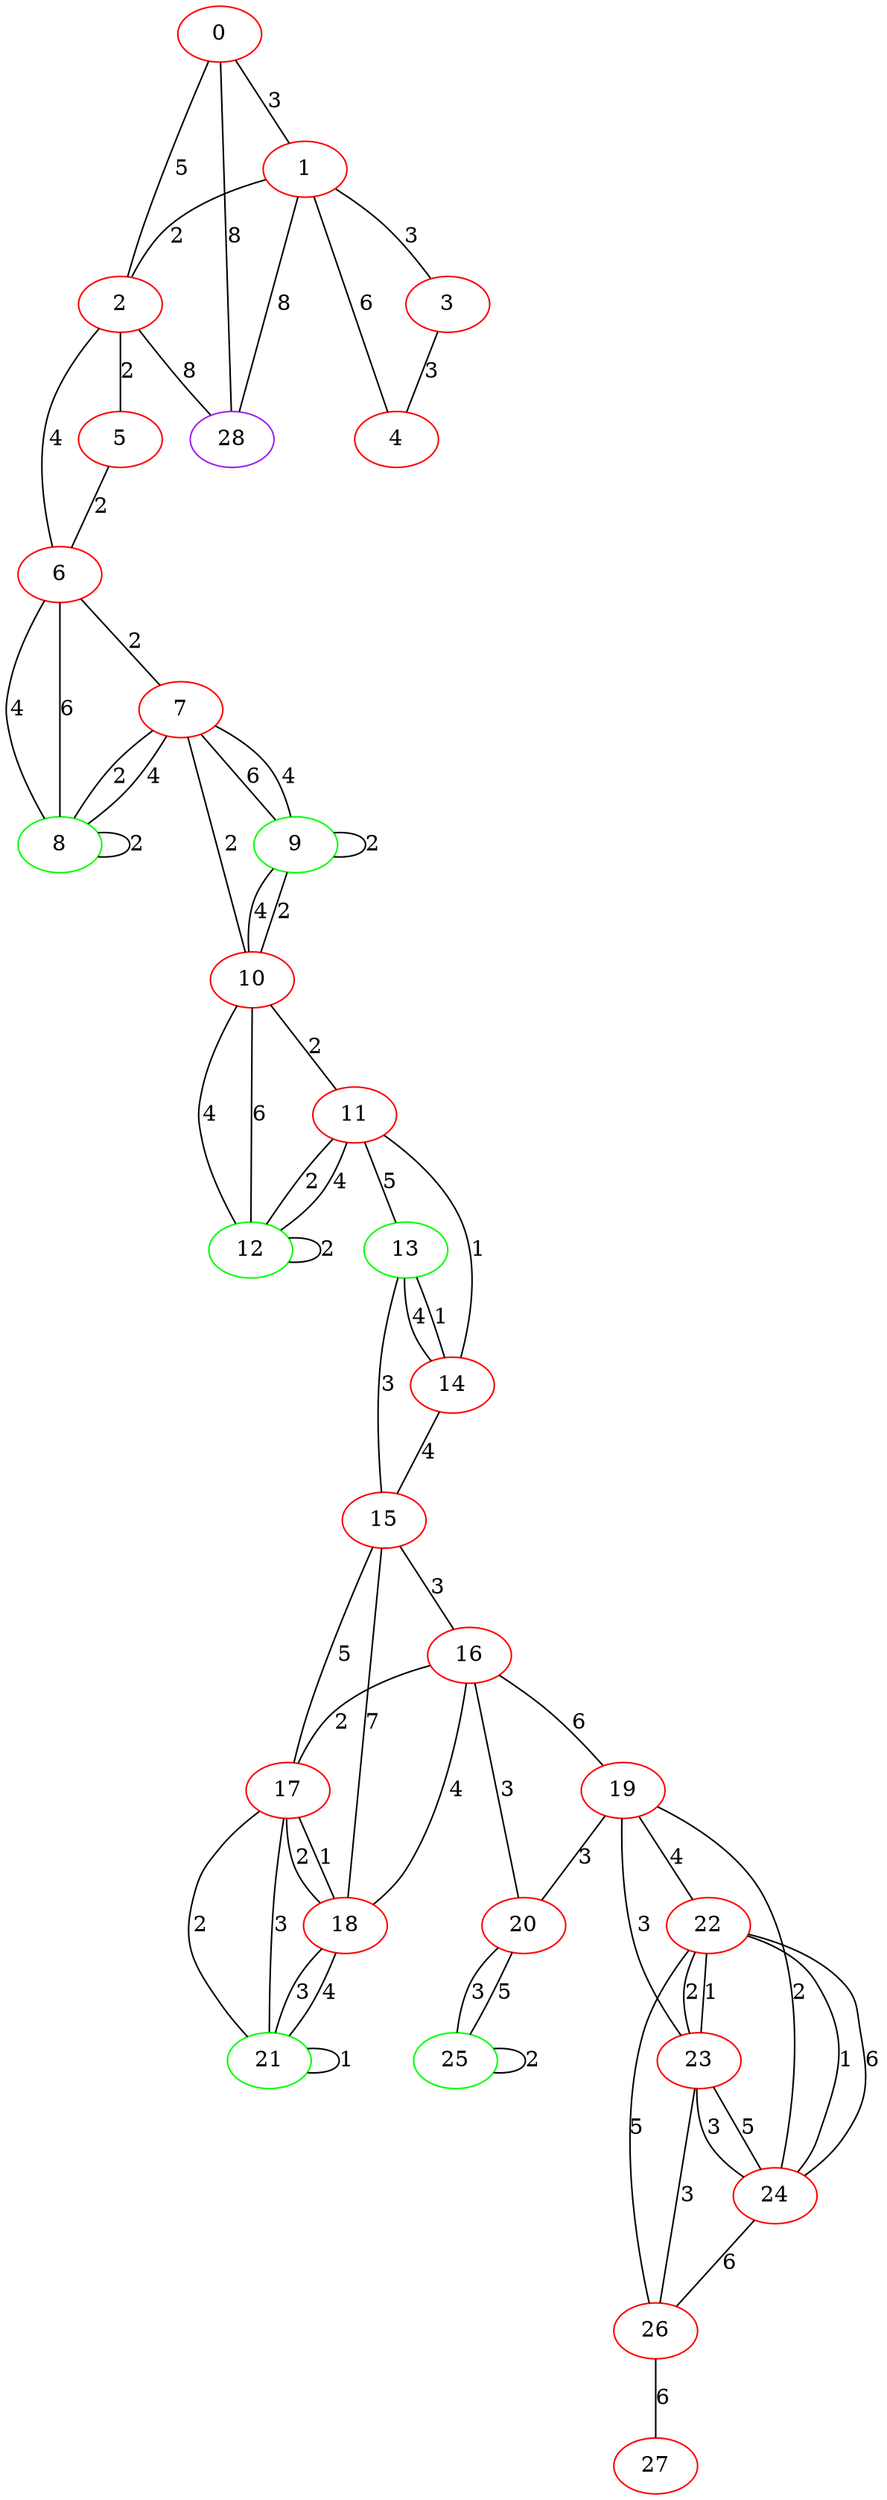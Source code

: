 graph "" {
0 [color=red, weight=1];
1 [color=red, weight=1];
2 [color=red, weight=1];
3 [color=red, weight=1];
4 [color=red, weight=1];
5 [color=red, weight=1];
6 [color=red, weight=1];
7 [color=red, weight=1];
8 [color=green, weight=2];
9 [color=green, weight=2];
10 [color=red, weight=1];
11 [color=red, weight=1];
12 [color=green, weight=2];
13 [color=green, weight=2];
14 [color=red, weight=1];
15 [color=red, weight=1];
16 [color=red, weight=1];
17 [color=red, weight=1];
18 [color=red, weight=1];
19 [color=red, weight=1];
20 [color=red, weight=1];
21 [color=green, weight=2];
22 [color=red, weight=1];
23 [color=red, weight=1];
24 [color=red, weight=1];
25 [color=green, weight=2];
26 [color=red, weight=1];
27 [color=red, weight=1];
28 [color=purple, weight=4];
0 -- 1  [key=0, label=3];
0 -- 2  [key=0, label=5];
0 -- 28  [key=0, label=8];
1 -- 28  [key=0, label=8];
1 -- 2  [key=0, label=2];
1 -- 3  [key=0, label=3];
1 -- 4  [key=0, label=6];
2 -- 28  [key=0, label=8];
2 -- 5  [key=0, label=2];
2 -- 6  [key=0, label=4];
3 -- 4  [key=0, label=3];
5 -- 6  [key=0, label=2];
6 -- 8  [key=0, label=4];
6 -- 8  [key=1, label=6];
6 -- 7  [key=0, label=2];
7 -- 8  [key=0, label=2];
7 -- 8  [key=1, label=4];
7 -- 9  [key=0, label=6];
7 -- 9  [key=1, label=4];
7 -- 10  [key=0, label=2];
8 -- 8  [key=0, label=2];
9 -- 9  [key=0, label=2];
9 -- 10  [key=0, label=4];
9 -- 10  [key=1, label=2];
10 -- 11  [key=0, label=2];
10 -- 12  [key=0, label=4];
10 -- 12  [key=1, label=6];
11 -- 12  [key=0, label=2];
11 -- 12  [key=1, label=4];
11 -- 13  [key=0, label=5];
11 -- 14  [key=0, label=1];
12 -- 12  [key=0, label=2];
13 -- 14  [key=0, label=4];
13 -- 14  [key=1, label=1];
13 -- 15  [key=0, label=3];
14 -- 15  [key=0, label=4];
15 -- 16  [key=0, label=3];
15 -- 17  [key=0, label=5];
15 -- 18  [key=0, label=7];
16 -- 17  [key=0, label=2];
16 -- 18  [key=0, label=4];
16 -- 19  [key=0, label=6];
16 -- 20  [key=0, label=3];
17 -- 18  [key=0, label=2];
17 -- 18  [key=1, label=1];
17 -- 21  [key=0, label=2];
17 -- 21  [key=1, label=3];
18 -- 21  [key=0, label=3];
18 -- 21  [key=1, label=4];
19 -- 24  [key=0, label=2];
19 -- 20  [key=0, label=3];
19 -- 22  [key=0, label=4];
19 -- 23  [key=0, label=3];
20 -- 25  [key=0, label=3];
20 -- 25  [key=1, label=5];
21 -- 21  [key=0, label=1];
22 -- 24  [key=0, label=1];
22 -- 24  [key=1, label=6];
22 -- 26  [key=0, label=5];
22 -- 23  [key=0, label=2];
22 -- 23  [key=1, label=1];
23 -- 24  [key=0, label=3];
23 -- 24  [key=1, label=5];
23 -- 26  [key=0, label=3];
24 -- 26  [key=0, label=6];
25 -- 25  [key=0, label=2];
26 -- 27  [key=0, label=6];
}

